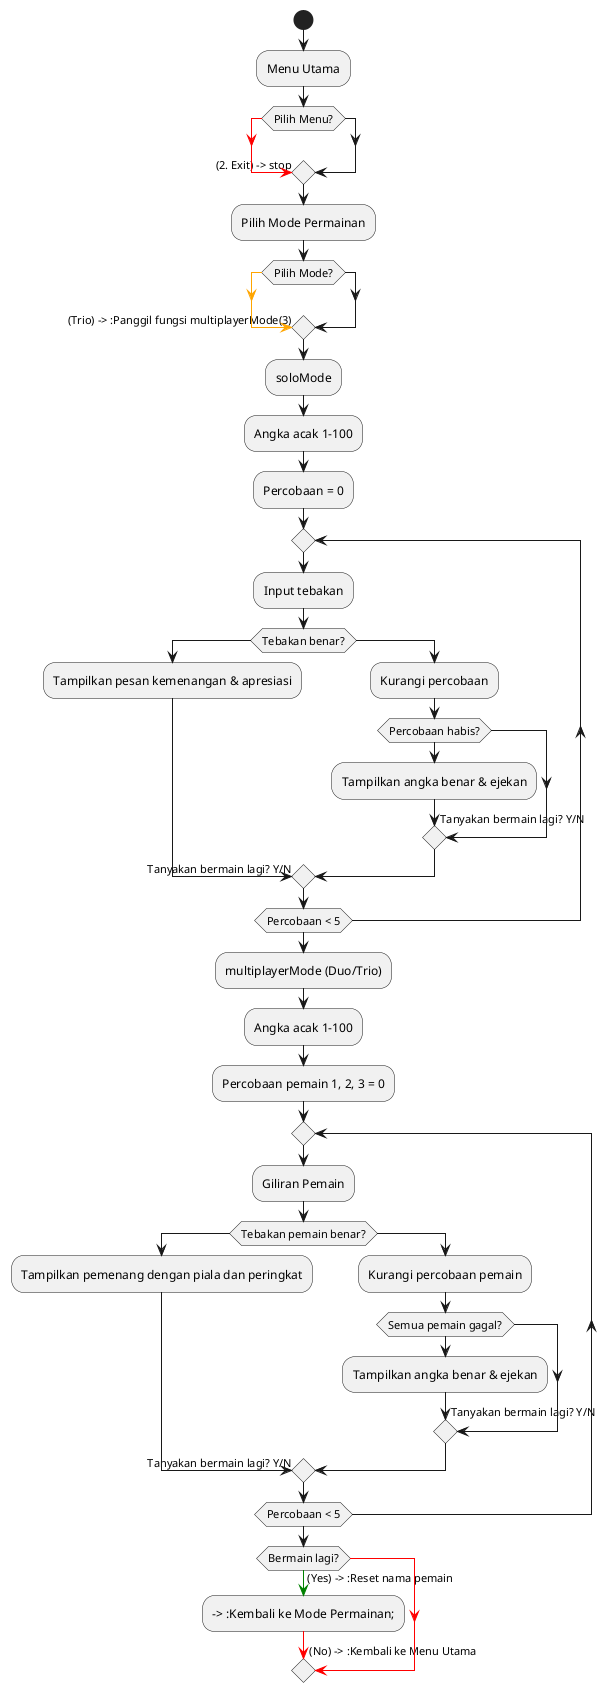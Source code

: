 @startuml
start

:Menu Utama;
if (Pilih Menu?) then
    -[#green]-> (1. Mulai Game) -> :Pilih Mode Permainan;
    -[#red]-> (2. Exit) -> stop;
endif

:Pilih Mode Permainan;
if (Pilih Mode?) then
    -[#green]-> (Solo) -> :Panggil fungsi soloMode;
    -[#blue]-> (Duo) -> :Panggil fungsi multiplayerMode(2);
    -[#orange]-> (Trio) -> :Panggil fungsi multiplayerMode(3);
endif

:soloMode;
:Angka acak 1-100;
:Percobaan = 0;

repeat
    :Input tebakan;
    if (Tebakan benar?) then
        :Tampilkan pesan kemenangan & apresiasi;
        -> Tanyakan bermain lagi? Y/N;
    else
        :Kurangi percobaan;
        if (Percobaan habis?) then
            :Tampilkan angka benar & ejekan;
            -> Tanyakan bermain lagi? Y/N;
        endif
    endif
repeat while (Percobaan < 5);

:multiplayerMode (Duo/Trio);
:Angka acak 1-100;
:Percobaan pemain 1, 2, 3 = 0;

repeat
    :Giliran Pemain;
    if (Tebakan pemain benar?) then
        :Tampilkan pemenang dengan piala dan peringkat;
        -> Tanyakan bermain lagi? Y/N;
    else
        :Kurangi percobaan pemain;
        if (Semua pemain gagal?) then
            :Tampilkan angka benar & ejekan;
            -> Tanyakan bermain lagi? Y/N;
        endif
    endif
repeat while (Percobaan < 5);

if (Bermain lagi?) then
    -[#green]-> (Yes) -> :Reset nama pemain;
    --> :Kembali ke Mode Permainan;
    -[#red]-> (No) -> :Kembali ke Menu Utama;
endif

@enduml

